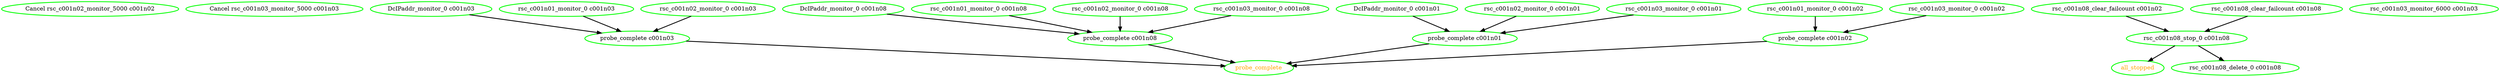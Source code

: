 digraph "g" {
"Cancel rsc_c001n02_monitor_5000 c001n02" [ style=bold color="green" fontcolor="black"]
"Cancel rsc_c001n03_monitor_5000 c001n03" [ style=bold color="green" fontcolor="black"]
"DcIPaddr_monitor_0 c001n01" -> "probe_complete c001n01" [ style = bold]
"DcIPaddr_monitor_0 c001n01" [ style=bold color="green" fontcolor="black"]
"DcIPaddr_monitor_0 c001n03" -> "probe_complete c001n03" [ style = bold]
"DcIPaddr_monitor_0 c001n03" [ style=bold color="green" fontcolor="black"]
"DcIPaddr_monitor_0 c001n08" -> "probe_complete c001n08" [ style = bold]
"DcIPaddr_monitor_0 c001n08" [ style=bold color="green" fontcolor="black"]
"all_stopped" [ style=bold color="green" fontcolor="orange"]
"probe_complete c001n01" -> "probe_complete" [ style = bold]
"probe_complete c001n01" [ style=bold color="green" fontcolor="black"]
"probe_complete c001n02" -> "probe_complete" [ style = bold]
"probe_complete c001n02" [ style=bold color="green" fontcolor="black"]
"probe_complete c001n03" -> "probe_complete" [ style = bold]
"probe_complete c001n03" [ style=bold color="green" fontcolor="black"]
"probe_complete c001n08" -> "probe_complete" [ style = bold]
"probe_complete c001n08" [ style=bold color="green" fontcolor="black"]
"probe_complete" [ style=bold color="green" fontcolor="orange"]
"rsc_c001n01_monitor_0 c001n02" -> "probe_complete c001n02" [ style = bold]
"rsc_c001n01_monitor_0 c001n02" [ style=bold color="green" fontcolor="black"]
"rsc_c001n01_monitor_0 c001n03" -> "probe_complete c001n03" [ style = bold]
"rsc_c001n01_monitor_0 c001n03" [ style=bold color="green" fontcolor="black"]
"rsc_c001n01_monitor_0 c001n08" -> "probe_complete c001n08" [ style = bold]
"rsc_c001n01_monitor_0 c001n08" [ style=bold color="green" fontcolor="black"]
"rsc_c001n02_monitor_0 c001n01" -> "probe_complete c001n01" [ style = bold]
"rsc_c001n02_monitor_0 c001n01" [ style=bold color="green" fontcolor="black"]
"rsc_c001n02_monitor_0 c001n03" -> "probe_complete c001n03" [ style = bold]
"rsc_c001n02_monitor_0 c001n03" [ style=bold color="green" fontcolor="black"]
"rsc_c001n02_monitor_0 c001n08" -> "probe_complete c001n08" [ style = bold]
"rsc_c001n02_monitor_0 c001n08" [ style=bold color="green" fontcolor="black"]
"rsc_c001n03_monitor_0 c001n01" -> "probe_complete c001n01" [ style = bold]
"rsc_c001n03_monitor_0 c001n01" [ style=bold color="green" fontcolor="black"]
"rsc_c001n03_monitor_0 c001n02" -> "probe_complete c001n02" [ style = bold]
"rsc_c001n03_monitor_0 c001n02" [ style=bold color="green" fontcolor="black"]
"rsc_c001n03_monitor_0 c001n08" -> "probe_complete c001n08" [ style = bold]
"rsc_c001n03_monitor_0 c001n08" [ style=bold color="green" fontcolor="black"]
"rsc_c001n03_monitor_6000 c001n03" [ style=bold color="green" fontcolor="black"]
"rsc_c001n08_clear_failcount c001n02" -> "rsc_c001n08_stop_0 c001n08" [ style = bold]
"rsc_c001n08_clear_failcount c001n02" [ style=bold color="green" fontcolor="black"]
"rsc_c001n08_clear_failcount c001n08" -> "rsc_c001n08_stop_0 c001n08" [ style = bold]
"rsc_c001n08_clear_failcount c001n08" [ style=bold color="green" fontcolor="black"]
"rsc_c001n08_delete_0 c001n08" [ style=bold color="green" fontcolor="black"]
"rsc_c001n08_stop_0 c001n08" -> "all_stopped" [ style = bold]
"rsc_c001n08_stop_0 c001n08" -> "rsc_c001n08_delete_0 c001n08" [ style = bold]
"rsc_c001n08_stop_0 c001n08" [ style=bold color="green" fontcolor="black"]
}
